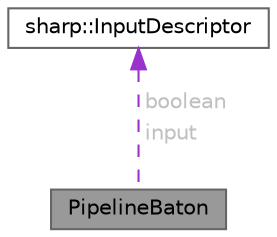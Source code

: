digraph "PipelineBaton"
{
 // LATEX_PDF_SIZE
  bgcolor="transparent";
  edge [fontname=Helvetica,fontsize=10,labelfontname=Helvetica,labelfontsize=10];
  node [fontname=Helvetica,fontsize=10,shape=box,height=0.2,width=0.4];
  Node1 [id="Node000001",label="PipelineBaton",height=0.2,width=0.4,color="gray40", fillcolor="grey60", style="filled", fontcolor="black",tooltip=" "];
  Node2 -> Node1 [id="edge1_Node000001_Node000002",dir="back",color="darkorchid3",style="dashed",tooltip=" ",label=<<TABLE CELLBORDER="0" BORDER="0"><TR><TD VALIGN="top" ALIGN="LEFT" CELLPADDING="1" CELLSPACING="0">boolean</TD></TR>
<TR><TD VALIGN="top" ALIGN="LEFT" CELLPADDING="1" CELLSPACING="0">input</TD></TR>
</TABLE>> ,fontcolor="grey" ];
  Node2 [id="Node000002",label="sharp::InputDescriptor",height=0.2,width=0.4,color="gray40", fillcolor="white", style="filled",URL="$structsharp_1_1_input_descriptor.html",tooltip=" "];
}
